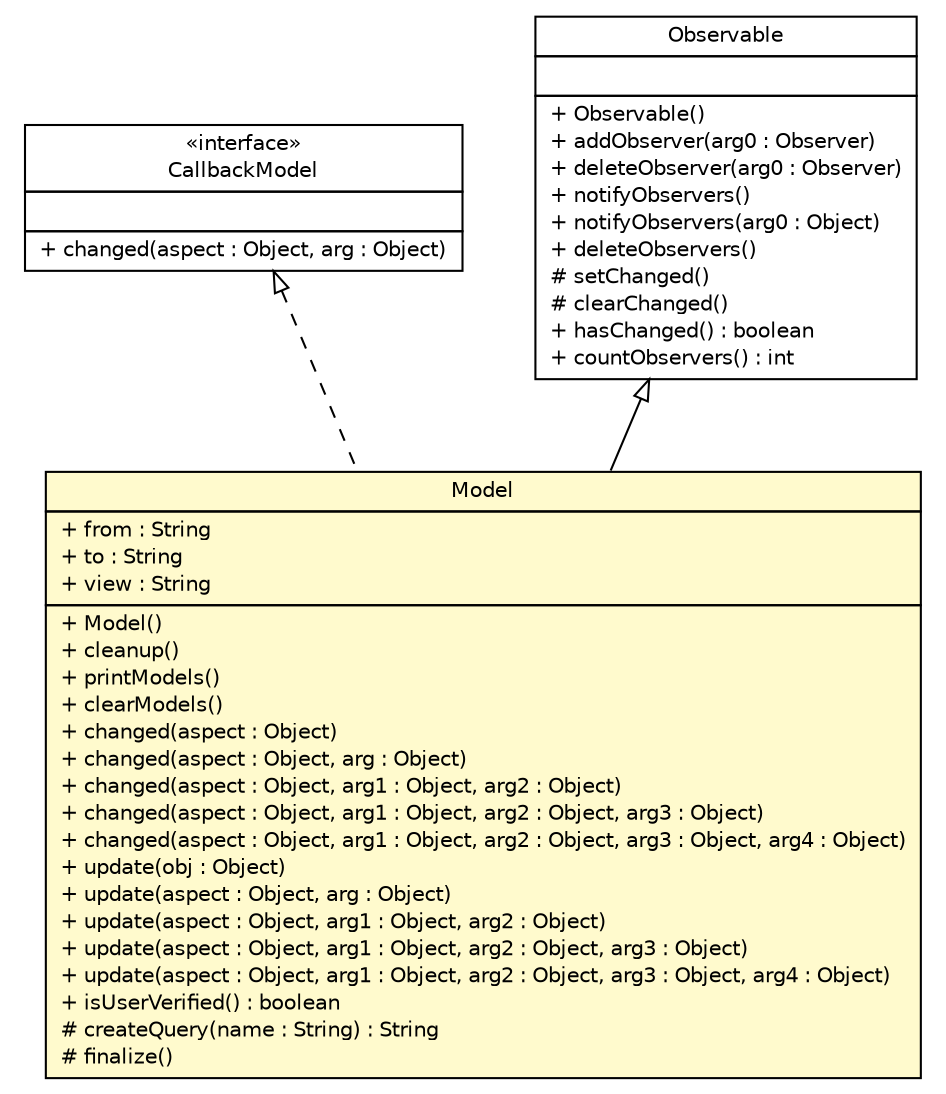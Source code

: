#!/usr/local/bin/dot
#
# Class diagram 
# Generated by UMLGraph version R5_6 (http://www.umlgraph.org/)
#

digraph G {
	edge [fontname="Helvetica",fontsize=10,labelfontname="Helvetica",labelfontsize=10];
	node [fontname="Helvetica",fontsize=10,shape=plaintext];
	nodesep=0.25;
	ranksep=0.5;
	// sorcer.util.CallbackModel
	c206379 [label=<<table title="sorcer.util.CallbackModel" border="0" cellborder="1" cellspacing="0" cellpadding="2" port="p" href="../CallbackModel.html">
		<tr><td><table border="0" cellspacing="0" cellpadding="1">
<tr><td align="center" balign="center"> &#171;interface&#187; </td></tr>
<tr><td align="center" balign="center"> CallbackModel </td></tr>
		</table></td></tr>
		<tr><td><table border="0" cellspacing="0" cellpadding="1">
<tr><td align="left" balign="left">  </td></tr>
		</table></td></tr>
		<tr><td><table border="0" cellspacing="0" cellpadding="1">
<tr><td align="left" balign="left"> + changed(aspect : Object, arg : Object) </td></tr>
		</table></td></tr>
		</table>>, URL="../CallbackModel.html", fontname="Helvetica", fontcolor="black", fontsize=10.0];
	// sorcer.util.ui.Model
	c206737 [label=<<table title="sorcer.util.ui.Model" border="0" cellborder="1" cellspacing="0" cellpadding="2" port="p" bgcolor="lemonChiffon" href="./Model.html">
		<tr><td><table border="0" cellspacing="0" cellpadding="1">
<tr><td align="center" balign="center"> Model </td></tr>
		</table></td></tr>
		<tr><td><table border="0" cellspacing="0" cellpadding="1">
<tr><td align="left" balign="left"> + from : String </td></tr>
<tr><td align="left" balign="left"> + to : String </td></tr>
<tr><td align="left" balign="left"> + view : String </td></tr>
		</table></td></tr>
		<tr><td><table border="0" cellspacing="0" cellpadding="1">
<tr><td align="left" balign="left"> + Model() </td></tr>
<tr><td align="left" balign="left"> + cleanup() </td></tr>
<tr><td align="left" balign="left"> + printModels() </td></tr>
<tr><td align="left" balign="left"> + clearModels() </td></tr>
<tr><td align="left" balign="left"> + changed(aspect : Object) </td></tr>
<tr><td align="left" balign="left"> + changed(aspect : Object, arg : Object) </td></tr>
<tr><td align="left" balign="left"> + changed(aspect : Object, arg1 : Object, arg2 : Object) </td></tr>
<tr><td align="left" balign="left"> + changed(aspect : Object, arg1 : Object, arg2 : Object, arg3 : Object) </td></tr>
<tr><td align="left" balign="left"> + changed(aspect : Object, arg1 : Object, arg2 : Object, arg3 : Object, arg4 : Object) </td></tr>
<tr><td align="left" balign="left"> + update(obj : Object) </td></tr>
<tr><td align="left" balign="left"> + update(aspect : Object, arg : Object) </td></tr>
<tr><td align="left" balign="left"> + update(aspect : Object, arg1 : Object, arg2 : Object) </td></tr>
<tr><td align="left" balign="left"> + update(aspect : Object, arg1 : Object, arg2 : Object, arg3 : Object) </td></tr>
<tr><td align="left" balign="left"> + update(aspect : Object, arg1 : Object, arg2 : Object, arg3 : Object, arg4 : Object) </td></tr>
<tr><td align="left" balign="left"> + isUserVerified() : boolean </td></tr>
<tr><td align="left" balign="left"> # createQuery(name : String) : String </td></tr>
<tr><td align="left" balign="left"> # finalize() </td></tr>
		</table></td></tr>
		</table>>, URL="./Model.html", fontname="Helvetica", fontcolor="black", fontsize=10.0];
	//sorcer.util.ui.Model extends java.util.Observable
	c206933:p -> c206737:p [dir=back,arrowtail=empty];
	//sorcer.util.ui.Model implements sorcer.util.CallbackModel
	c206379:p -> c206737:p [dir=back,arrowtail=empty,style=dashed];
	// java.util.Observable
	c206933 [label=<<table title="java.util.Observable" border="0" cellborder="1" cellspacing="0" cellpadding="2" port="p" href="http://docs.oracle.com/javase/7/docs/api/java/util/Observable.html">
		<tr><td><table border="0" cellspacing="0" cellpadding="1">
<tr><td align="center" balign="center"> Observable </td></tr>
		</table></td></tr>
		<tr><td><table border="0" cellspacing="0" cellpadding="1">
<tr><td align="left" balign="left">  </td></tr>
		</table></td></tr>
		<tr><td><table border="0" cellspacing="0" cellpadding="1">
<tr><td align="left" balign="left"> + Observable() </td></tr>
<tr><td align="left" balign="left"> + addObserver(arg0 : Observer) </td></tr>
<tr><td align="left" balign="left"> + deleteObserver(arg0 : Observer) </td></tr>
<tr><td align="left" balign="left"> + notifyObservers() </td></tr>
<tr><td align="left" balign="left"> + notifyObservers(arg0 : Object) </td></tr>
<tr><td align="left" balign="left"> + deleteObservers() </td></tr>
<tr><td align="left" balign="left"> # setChanged() </td></tr>
<tr><td align="left" balign="left"> # clearChanged() </td></tr>
<tr><td align="left" balign="left"> + hasChanged() : boolean </td></tr>
<tr><td align="left" balign="left"> + countObservers() : int </td></tr>
		</table></td></tr>
		</table>>, URL="http://docs.oracle.com/javase/7/docs/api/java/util/Observable.html", fontname="Helvetica", fontcolor="black", fontsize=10.0];
}

